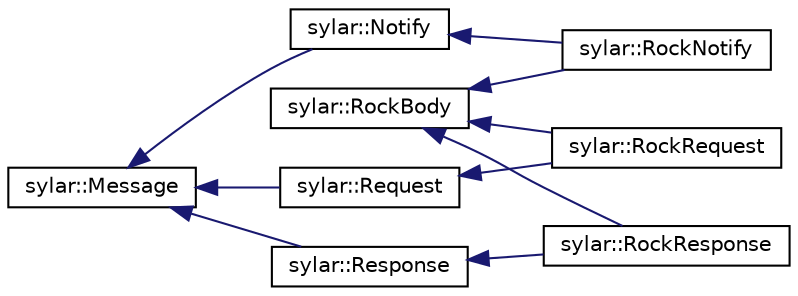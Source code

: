 digraph "类继承关系图"
{
 // LATEX_PDF_SIZE
  edge [fontname="Helvetica",fontsize="10",labelfontname="Helvetica",labelfontsize="10"];
  node [fontname="Helvetica",fontsize="10",shape=record];
  rankdir="LR";
  Node127 [label="sylar::Message",height=0.2,width=0.4,color="black", fillcolor="white", style="filled",URL="$classsylar_1_1Message.html",tooltip=" "];
  Node127 -> Node128 [dir="back",color="midnightblue",fontsize="10",style="solid",fontname="Helvetica"];
  Node128 [label="sylar::Notify",height=0.2,width=0.4,color="black", fillcolor="white", style="filled",URL="$classsylar_1_1Notify.html",tooltip=" "];
  Node128 -> Node1 [dir="back",color="midnightblue",fontsize="10",style="solid",fontname="Helvetica"];
  Node1 [label="sylar::RockNotify",height=0.2,width=0.4,color="black", fillcolor="white", style="filled",URL="$classsylar_1_1RockNotify.html",tooltip=" "];
  Node127 -> Node129 [dir="back",color="midnightblue",fontsize="10",style="solid",fontname="Helvetica"];
  Node129 [label="sylar::Request",height=0.2,width=0.4,color="black", fillcolor="white", style="filled",URL="$classsylar_1_1Request.html",tooltip=" "];
  Node129 -> Node2 [dir="back",color="midnightblue",fontsize="10",style="solid",fontname="Helvetica"];
  Node2 [label="sylar::RockRequest",height=0.2,width=0.4,color="black", fillcolor="white", style="filled",URL="$classsylar_1_1RockRequest.html",tooltip=" "];
  Node127 -> Node130 [dir="back",color="midnightblue",fontsize="10",style="solid",fontname="Helvetica"];
  Node130 [label="sylar::Response",height=0.2,width=0.4,color="black", fillcolor="white", style="filled",URL="$classsylar_1_1Response.html",tooltip=" "];
  Node130 -> Node3 [dir="back",color="midnightblue",fontsize="10",style="solid",fontname="Helvetica"];
  Node3 [label="sylar::RockResponse",height=0.2,width=0.4,color="black", fillcolor="white", style="filled",URL="$classsylar_1_1RockResponse.html",tooltip=" "];
  Node0 [label="sylar::RockBody",height=0.2,width=0.4,color="black", fillcolor="white", style="filled",URL="$classsylar_1_1RockBody.html",tooltip=" "];
  Node0 -> Node1 [dir="back",color="midnightblue",fontsize="10",style="solid",fontname="Helvetica"];
  Node0 -> Node2 [dir="back",color="midnightblue",fontsize="10",style="solid",fontname="Helvetica"];
  Node0 -> Node3 [dir="back",color="midnightblue",fontsize="10",style="solid",fontname="Helvetica"];
}
